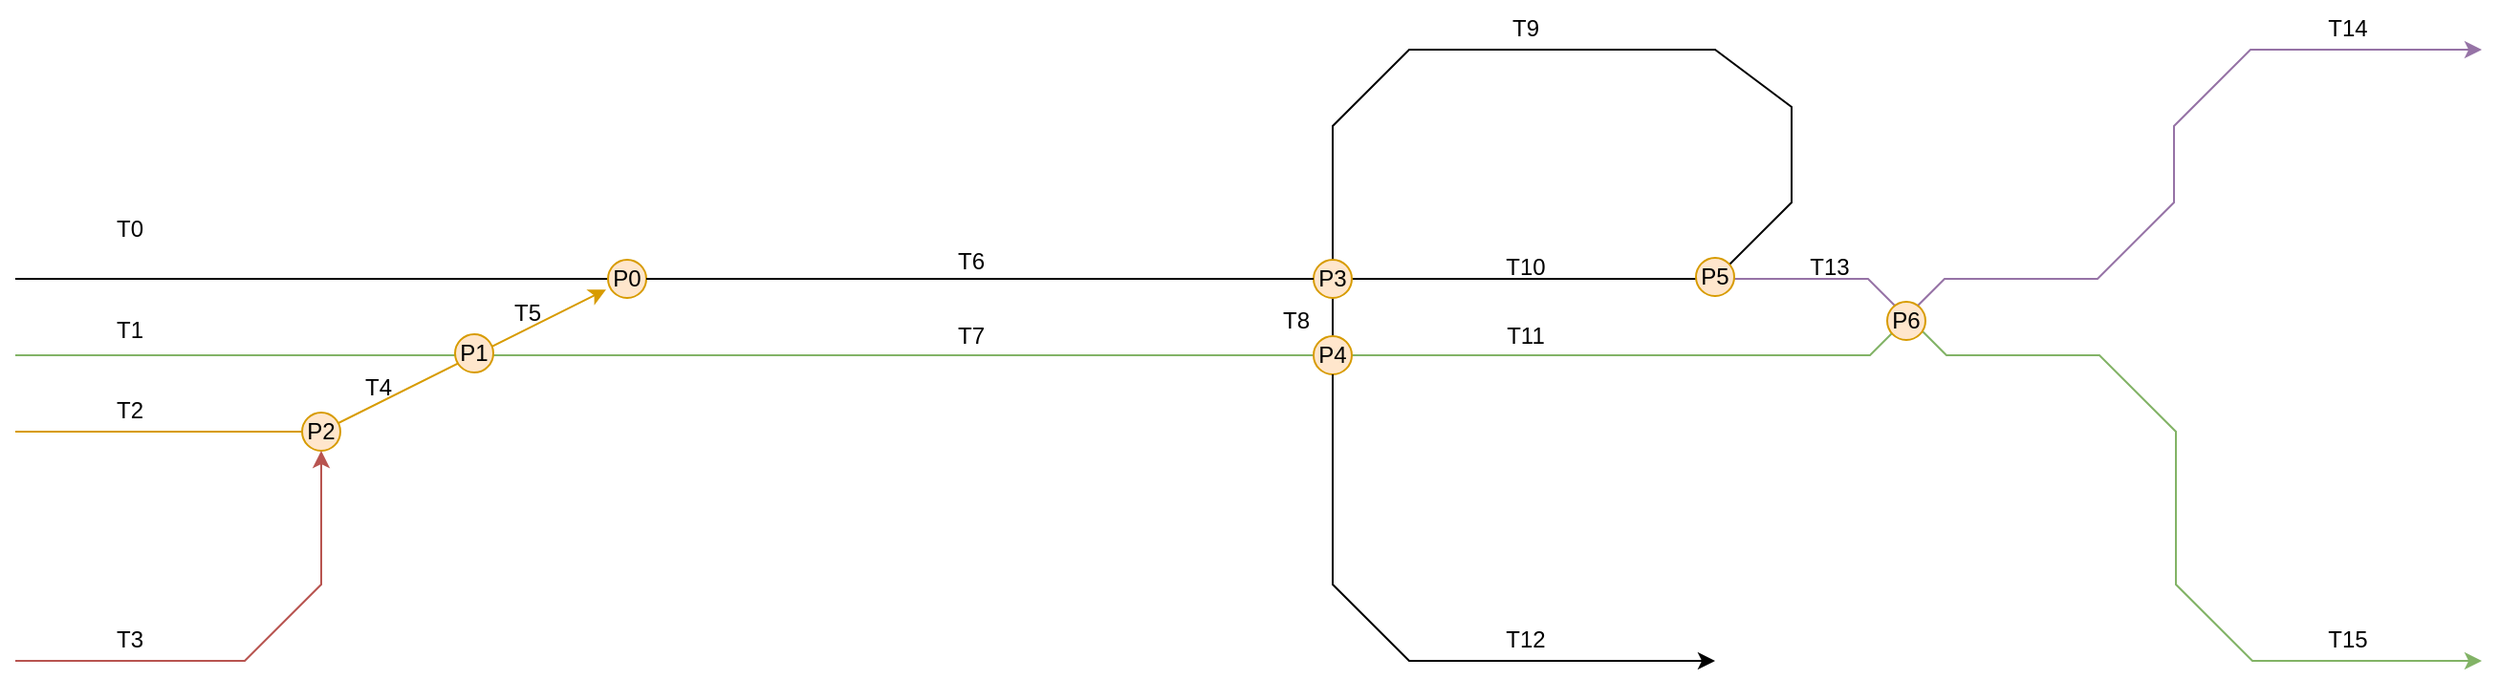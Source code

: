 <mxfile version="16.4.0" type="device"><diagram id="8q6iTWnjh9-v0iRx-xdA" name="Page-1"><mxGraphModel dx="920" dy="594" grid="1" gridSize="10" guides="1" tooltips="1" connect="1" arrows="1" fold="1" page="1" pageScale="1" pageWidth="827" pageHeight="1169" math="0" shadow="0"><root><mxCell id="0"/><mxCell id="1" parent="0"/><mxCell id="r3FgKxrRIFfHUx7xBJCp-2" value="" style="endArrow=classic;html=1;rounded=0;fillColor=#d5e8d4;strokeColor=#82b366;endFill=1;" edge="1" parent="1"><mxGeometry width="50" height="50" relative="1" as="geometry"><mxPoint x="40" y="320" as="sourcePoint"/><mxPoint x="1330" y="480" as="targetPoint"/><Array as="points"><mxPoint x="1010" y="320"/><mxPoint x="1030" y="300"/><mxPoint x="1050" y="320"/><mxPoint x="1130" y="320"/><mxPoint x="1170" y="360"/><mxPoint x="1170" y="440"/><mxPoint x="1210" y="480"/></Array></mxGeometry></mxCell><mxCell id="r3FgKxrRIFfHUx7xBJCp-3" value="" style="endArrow=classic;html=1;rounded=0;fillColor=#ffe6cc;strokeColor=#d79b00;endFill=1;entryX=-0.05;entryY=0.781;entryDx=0;entryDy=0;entryPerimeter=0;" edge="1" parent="1" target="r3FgKxrRIFfHUx7xBJCp-10"><mxGeometry width="50" height="50" relative="1" as="geometry"><mxPoint x="40" y="360" as="sourcePoint"/><mxPoint x="360" y="280" as="targetPoint"/><Array as="points"><mxPoint x="200" y="360"/></Array></mxGeometry></mxCell><mxCell id="r3FgKxrRIFfHUx7xBJCp-4" value="" style="endArrow=none;html=1;rounded=0;fillColor=#f8cecc;strokeColor=#b85450;startArrow=none;" edge="1" parent="1" source="r3FgKxrRIFfHUx7xBJCp-15"><mxGeometry width="50" height="50" relative="1" as="geometry"><mxPoint x="40" y="480" as="sourcePoint"/><mxPoint x="200" y="360" as="targetPoint"/><Array as="points"/></mxGeometry></mxCell><mxCell id="r3FgKxrRIFfHUx7xBJCp-5" value="" style="endArrow=none;html=1;rounded=0;startArrow=none;" edge="1" parent="1" source="r3FgKxrRIFfHUx7xBJCp-10"><mxGeometry width="50" height="50" relative="1" as="geometry"><mxPoint x="680" y="480" as="sourcePoint"/><mxPoint x="40" y="280" as="targetPoint"/><Array as="points"/></mxGeometry></mxCell><mxCell id="r3FgKxrRIFfHUx7xBJCp-7" value="" style="endArrow=none;html=1;rounded=0;startArrow=none;" edge="1" parent="1" source="r3FgKxrRIFfHUx7xBJCp-8" target="r3FgKxrRIFfHUx7xBJCp-6"><mxGeometry width="50" height="50" relative="1" as="geometry"><mxPoint x="929" y="480" as="sourcePoint"/><mxPoint x="289" y="280" as="targetPoint"/><Array as="points"><mxPoint x="729" y="200"/><mxPoint x="769" y="160"/><mxPoint x="929" y="160"/><mxPoint x="969" y="190"/><mxPoint x="969" y="240"/><mxPoint x="929" y="280"/></Array></mxGeometry></mxCell><mxCell id="r3FgKxrRIFfHUx7xBJCp-6" value="P3" style="ellipse;whiteSpace=wrap;html=1;aspect=fixed;fillColor=#ffe6cc;strokeColor=#d79b00;" vertex="1" parent="1"><mxGeometry x="719" y="270" width="20" height="20" as="geometry"/></mxCell><mxCell id="r3FgKxrRIFfHUx7xBJCp-8" value="P4" style="ellipse;whiteSpace=wrap;html=1;aspect=fixed;fillColor=#ffe6cc;strokeColor=#d79b00;" vertex="1" parent="1"><mxGeometry x="719" y="310" width="20" height="20" as="geometry"/></mxCell><mxCell id="r3FgKxrRIFfHUx7xBJCp-9" value="" style="endArrow=none;html=1;rounded=0;endFill=0;startArrow=classic;startFill=1;" edge="1" parent="1" target="r3FgKxrRIFfHUx7xBJCp-8"><mxGeometry width="50" height="50" relative="1" as="geometry"><mxPoint x="929" y="480" as="sourcePoint"/><mxPoint x="739" y="280" as="targetPoint"/><Array as="points"><mxPoint x="769" y="480"/><mxPoint x="729" y="440"/></Array></mxGeometry></mxCell><mxCell id="r3FgKxrRIFfHUx7xBJCp-10" value="P0" style="ellipse;whiteSpace=wrap;html=1;aspect=fixed;fillColor=#ffe6cc;strokeColor=#d79b00;" vertex="1" parent="1"><mxGeometry x="350" y="270" width="20" height="20" as="geometry"/></mxCell><mxCell id="r3FgKxrRIFfHUx7xBJCp-11" value="" style="endArrow=none;html=1;rounded=0;startArrow=none;" edge="1" parent="1" source="r3FgKxrRIFfHUx7xBJCp-6" target="r3FgKxrRIFfHUx7xBJCp-10"><mxGeometry width="50" height="50" relative="1" as="geometry"><mxPoint x="470" y="280" as="sourcePoint"/><mxPoint x="40" y="280" as="targetPoint"/><Array as="points"/></mxGeometry></mxCell><mxCell id="r3FgKxrRIFfHUx7xBJCp-12" value="P1" style="ellipse;whiteSpace=wrap;html=1;aspect=fixed;fillColor=#ffe6cc;strokeColor=#d79b00;" vertex="1" parent="1"><mxGeometry x="270" y="309" width="20" height="20" as="geometry"/></mxCell><mxCell id="r3FgKxrRIFfHUx7xBJCp-16" value="" style="endArrow=classic;html=1;rounded=0;fillColor=#e1d5e7;strokeColor=#9673a6;endFill=1;" edge="1" parent="1"><mxGeometry width="50" height="50" relative="1" as="geometry"><mxPoint x="929" y="280" as="sourcePoint"/><mxPoint x="1330" y="160" as="targetPoint"/><Array as="points"><mxPoint x="1009" y="280"/><mxPoint x="1029" y="300"/><mxPoint x="1049" y="280"/><mxPoint x="1129" y="280"/><mxPoint x="1169" y="240"/><mxPoint x="1169" y="200"/><mxPoint x="1209" y="160"/></Array></mxGeometry></mxCell><mxCell id="r3FgKxrRIFfHUx7xBJCp-17" value="P6" style="ellipse;whiteSpace=wrap;html=1;aspect=fixed;fillColor=#ffe6cc;strokeColor=#d79b00;" vertex="1" parent="1"><mxGeometry x="1019" y="292" width="20" height="20" as="geometry"/></mxCell><mxCell id="r3FgKxrRIFfHUx7xBJCp-19" value="P5" style="ellipse;whiteSpace=wrap;html=1;aspect=fixed;fillColor=#ffe6cc;strokeColor=#d79b00;" vertex="1" parent="1"><mxGeometry x="919" y="269" width="20" height="20" as="geometry"/></mxCell><mxCell id="r3FgKxrRIFfHUx7xBJCp-21" value="T0" style="text;html=1;strokeColor=none;fillColor=none;align=center;verticalAlign=middle;whiteSpace=wrap;rounded=0;" vertex="1" parent="1"><mxGeometry x="70" y="239" width="60" height="30" as="geometry"/></mxCell><mxCell id="r3FgKxrRIFfHUx7xBJCp-22" value="T1" style="text;html=1;strokeColor=none;fillColor=none;align=center;verticalAlign=middle;whiteSpace=wrap;rounded=0;" vertex="1" parent="1"><mxGeometry x="70" y="292" width="60" height="30" as="geometry"/></mxCell><mxCell id="r3FgKxrRIFfHUx7xBJCp-23" value="T2&lt;span style=&quot;color: rgba(0 , 0 , 0 , 0) ; font-family: monospace ; font-size: 0px&quot;&gt;%3CmxGraphModel%3E%3Croot%3E%3CmxCell%20id%3D%220%22%2F%3E%3CmxCell%20id%3D%221%22%20parent%3D%220%22%2F%3E%3CmxCell%20id%3D%222%22%20value%3D%22T2%22%20style%3D%22text%3Bhtml%3D1%3BstrokeColor%3Dnone%3BfillColor%3Dnone%3Balign%3Dcenter%3BverticalAlign%3Dmiddle%3BwhiteSpace%3Dwrap%3Brounded%3D0%3B%22%20vertex%3D%221%22%20parent%3D%221%22%3E%3CmxGeometry%20x%3D%2270%22%20y%3D%22292%22%20width%3D%2260%22%20height%3D%2230%22%20as%3D%22geometry%22%2F%3E%3C%2FmxCell%3E%3C%2Froot%3E%3C%2FmxGraphModel%32&lt;/span&gt;" style="text;html=1;strokeColor=none;fillColor=none;align=center;verticalAlign=middle;whiteSpace=wrap;rounded=0;" vertex="1" parent="1"><mxGeometry x="70" y="334" width="60" height="30" as="geometry"/></mxCell><mxCell id="r3FgKxrRIFfHUx7xBJCp-24" value="T3&lt;span style=&quot;color: rgba(0 , 0 , 0 , 0) ; font-family: monospace ; font-size: 0px&quot;&gt;%3CmxGraphModel%3E%3Croot%3E%3CmxCell%20id%3D%220%22%2F%3E%3CmxCell%20id%3D%221%22%20parent%3D%220%22%2F%3E%3CmxCell%20id%3D%222%22%20value%3D%22T2%22%20style%3D%22text%3Bhtml%3D1%3BstrokeColor%3Dnone%3BfillColor%3Dnone%3Balign%3Dcenter%3BverticalAlign%3Dmiddle%3BwhiteSpace%3Dwrap%3Brounded%3D0%3B%22%20vertex%3D%221%22%20parent%3D%221%22%3E%3CmxGeometry%20x%3D%2270%22%20y%3D%22292%22%20width%3D%2260%22%20height%3D%2230%22%20as%3D%22geometry%22%2F%3E%3C%2FmxCell%3E%3C%2Froot%3E%3C%2FmxGraphModel%3&lt;/span&gt;" style="text;html=1;strokeColor=none;fillColor=none;align=center;verticalAlign=middle;whiteSpace=wrap;rounded=0;" vertex="1" parent="1"><mxGeometry x="70" y="454" width="60" height="30" as="geometry"/></mxCell><mxCell id="r3FgKxrRIFfHUx7xBJCp-25" value="T5" style="text;html=1;strokeColor=none;fillColor=none;align=center;verticalAlign=middle;whiteSpace=wrap;rounded=0;" vertex="1" parent="1"><mxGeometry x="278" y="283" width="60" height="30" as="geometry"/></mxCell><mxCell id="r3FgKxrRIFfHUx7xBJCp-27" value="T4" style="text;html=1;strokeColor=none;fillColor=none;align=center;verticalAlign=middle;whiteSpace=wrap;rounded=0;" vertex="1" parent="1"><mxGeometry x="200" y="322" width="60" height="30" as="geometry"/></mxCell><mxCell id="r3FgKxrRIFfHUx7xBJCp-29" value="T6" style="text;html=1;strokeColor=none;fillColor=none;align=center;verticalAlign=middle;whiteSpace=wrap;rounded=0;" vertex="1" parent="1"><mxGeometry x="510" y="256" width="60" height="30" as="geometry"/></mxCell><mxCell id="r3FgKxrRIFfHUx7xBJCp-31" value="T7" style="text;html=1;strokeColor=none;fillColor=none;align=center;verticalAlign=middle;whiteSpace=wrap;rounded=0;" vertex="1" parent="1"><mxGeometry x="510" y="295" width="60" height="30" as="geometry"/></mxCell><mxCell id="r3FgKxrRIFfHUx7xBJCp-32" value="T9" style="text;html=1;strokeColor=none;fillColor=none;align=center;verticalAlign=middle;whiteSpace=wrap;rounded=0;" vertex="1" parent="1"><mxGeometry x="800" y="134" width="60" height="30" as="geometry"/></mxCell><mxCell id="r3FgKxrRIFfHUx7xBJCp-33" value="T10" style="text;html=1;strokeColor=none;fillColor=none;align=center;verticalAlign=middle;whiteSpace=wrap;rounded=0;" vertex="1" parent="1"><mxGeometry x="800" y="259" width="60" height="30" as="geometry"/></mxCell><mxCell id="r3FgKxrRIFfHUx7xBJCp-34" value="T11" style="text;html=1;strokeColor=none;fillColor=none;align=center;verticalAlign=middle;whiteSpace=wrap;rounded=0;" vertex="1" parent="1"><mxGeometry x="800" y="295" width="60" height="30" as="geometry"/></mxCell><mxCell id="r3FgKxrRIFfHUx7xBJCp-35" value="T12" style="text;html=1;strokeColor=none;fillColor=none;align=center;verticalAlign=middle;whiteSpace=wrap;rounded=0;" vertex="1" parent="1"><mxGeometry x="800" y="454" width="60" height="30" as="geometry"/></mxCell><mxCell id="r3FgKxrRIFfHUx7xBJCp-36" value="T13" style="text;html=1;strokeColor=none;fillColor=none;align=center;verticalAlign=middle;whiteSpace=wrap;rounded=0;" vertex="1" parent="1"><mxGeometry x="959" y="259" width="60" height="30" as="geometry"/></mxCell><mxCell id="r3FgKxrRIFfHUx7xBJCp-37" value="T14" style="text;html=1;strokeColor=none;fillColor=none;align=center;verticalAlign=middle;whiteSpace=wrap;rounded=0;" vertex="1" parent="1"><mxGeometry x="1230" y="134" width="60" height="30" as="geometry"/></mxCell><mxCell id="r3FgKxrRIFfHUx7xBJCp-38" value="T15" style="text;html=1;strokeColor=none;fillColor=none;align=center;verticalAlign=middle;whiteSpace=wrap;rounded=0;" vertex="1" parent="1"><mxGeometry x="1230" y="454" width="60" height="30" as="geometry"/></mxCell><mxCell id="r3FgKxrRIFfHUx7xBJCp-15" value="P2" style="ellipse;whiteSpace=wrap;html=1;aspect=fixed;fillColor=#ffe6cc;strokeColor=#d79b00;" vertex="1" parent="1"><mxGeometry x="190" y="350" width="20" height="20" as="geometry"/></mxCell><mxCell id="r3FgKxrRIFfHUx7xBJCp-39" value="" style="endArrow=classic;html=1;rounded=0;fillColor=#f8cecc;strokeColor=#b85450;strokeWidth=1;endFill=1;" edge="1" parent="1" target="r3FgKxrRIFfHUx7xBJCp-15"><mxGeometry width="50" height="50" relative="1" as="geometry"><mxPoint x="40" y="480" as="sourcePoint"/><mxPoint x="200" y="360" as="targetPoint"/><Array as="points"><mxPoint x="160" y="480"/><mxPoint x="200" y="440"/></Array></mxGeometry></mxCell><mxCell id="r3FgKxrRIFfHUx7xBJCp-40" value="T8" style="text;html=1;strokeColor=none;fillColor=none;align=center;verticalAlign=middle;whiteSpace=wrap;rounded=0;" vertex="1" parent="1"><mxGeometry x="680" y="287" width="60" height="30" as="geometry"/></mxCell></root></mxGraphModel></diagram></mxfile>